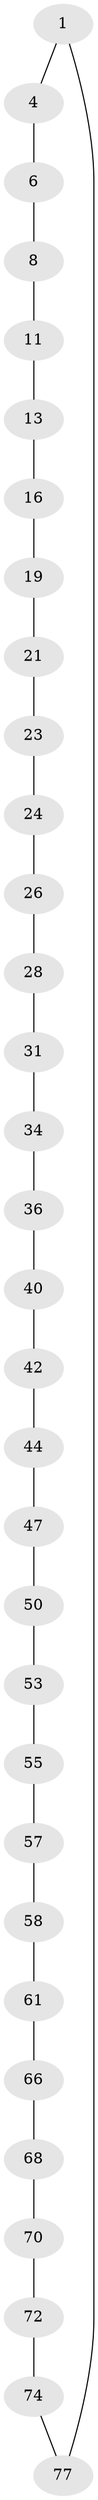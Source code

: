 // original degree distribution, {2: 1.0}
// Generated by graph-tools (version 1.1) at 2025/20/03/04/25 18:20:22]
// undirected, 32 vertices, 32 edges
graph export_dot {
graph [start="1"]
  node [color=gray90,style=filled];
  1 [super="+2"];
  4 [super="+5"];
  6 [super="+7"];
  8 [super="+9"];
  11 [super="+12"];
  13 [super="+14"];
  16 [super="+17"];
  19 [super="+20"];
  21 [super="+22"];
  23;
  24 [super="+25"];
  26 [super="+27"];
  28 [super="+29"];
  31 [super="+32"];
  34 [super="+35"];
  36 [super="+37"];
  40 [super="+41"];
  42 [super="+43"];
  44 [super="+45"];
  47 [super="+48"];
  50 [super="+51"];
  53 [super="+54"];
  55 [super="+56"];
  57;
  58 [super="+59"];
  61 [super="+62"];
  66 [super="+67"];
  68 [super="+69"];
  70 [super="+71"];
  72 [super="+73"];
  74 [super="+75"];
  77 [super="+78"];
  1 -- 77;
  1 -- 4;
  4 -- 6;
  6 -- 8;
  8 -- 11;
  11 -- 13;
  13 -- 16;
  16 -- 19;
  19 -- 21;
  21 -- 23;
  23 -- 24;
  24 -- 26;
  26 -- 28;
  28 -- 31;
  31 -- 34;
  34 -- 36;
  36 -- 40;
  40 -- 42;
  42 -- 44;
  44 -- 47;
  47 -- 50;
  50 -- 53;
  53 -- 55;
  55 -- 57;
  57 -- 58;
  58 -- 61;
  61 -- 66;
  66 -- 68;
  68 -- 70;
  70 -- 72;
  72 -- 74;
  74 -- 77;
}

